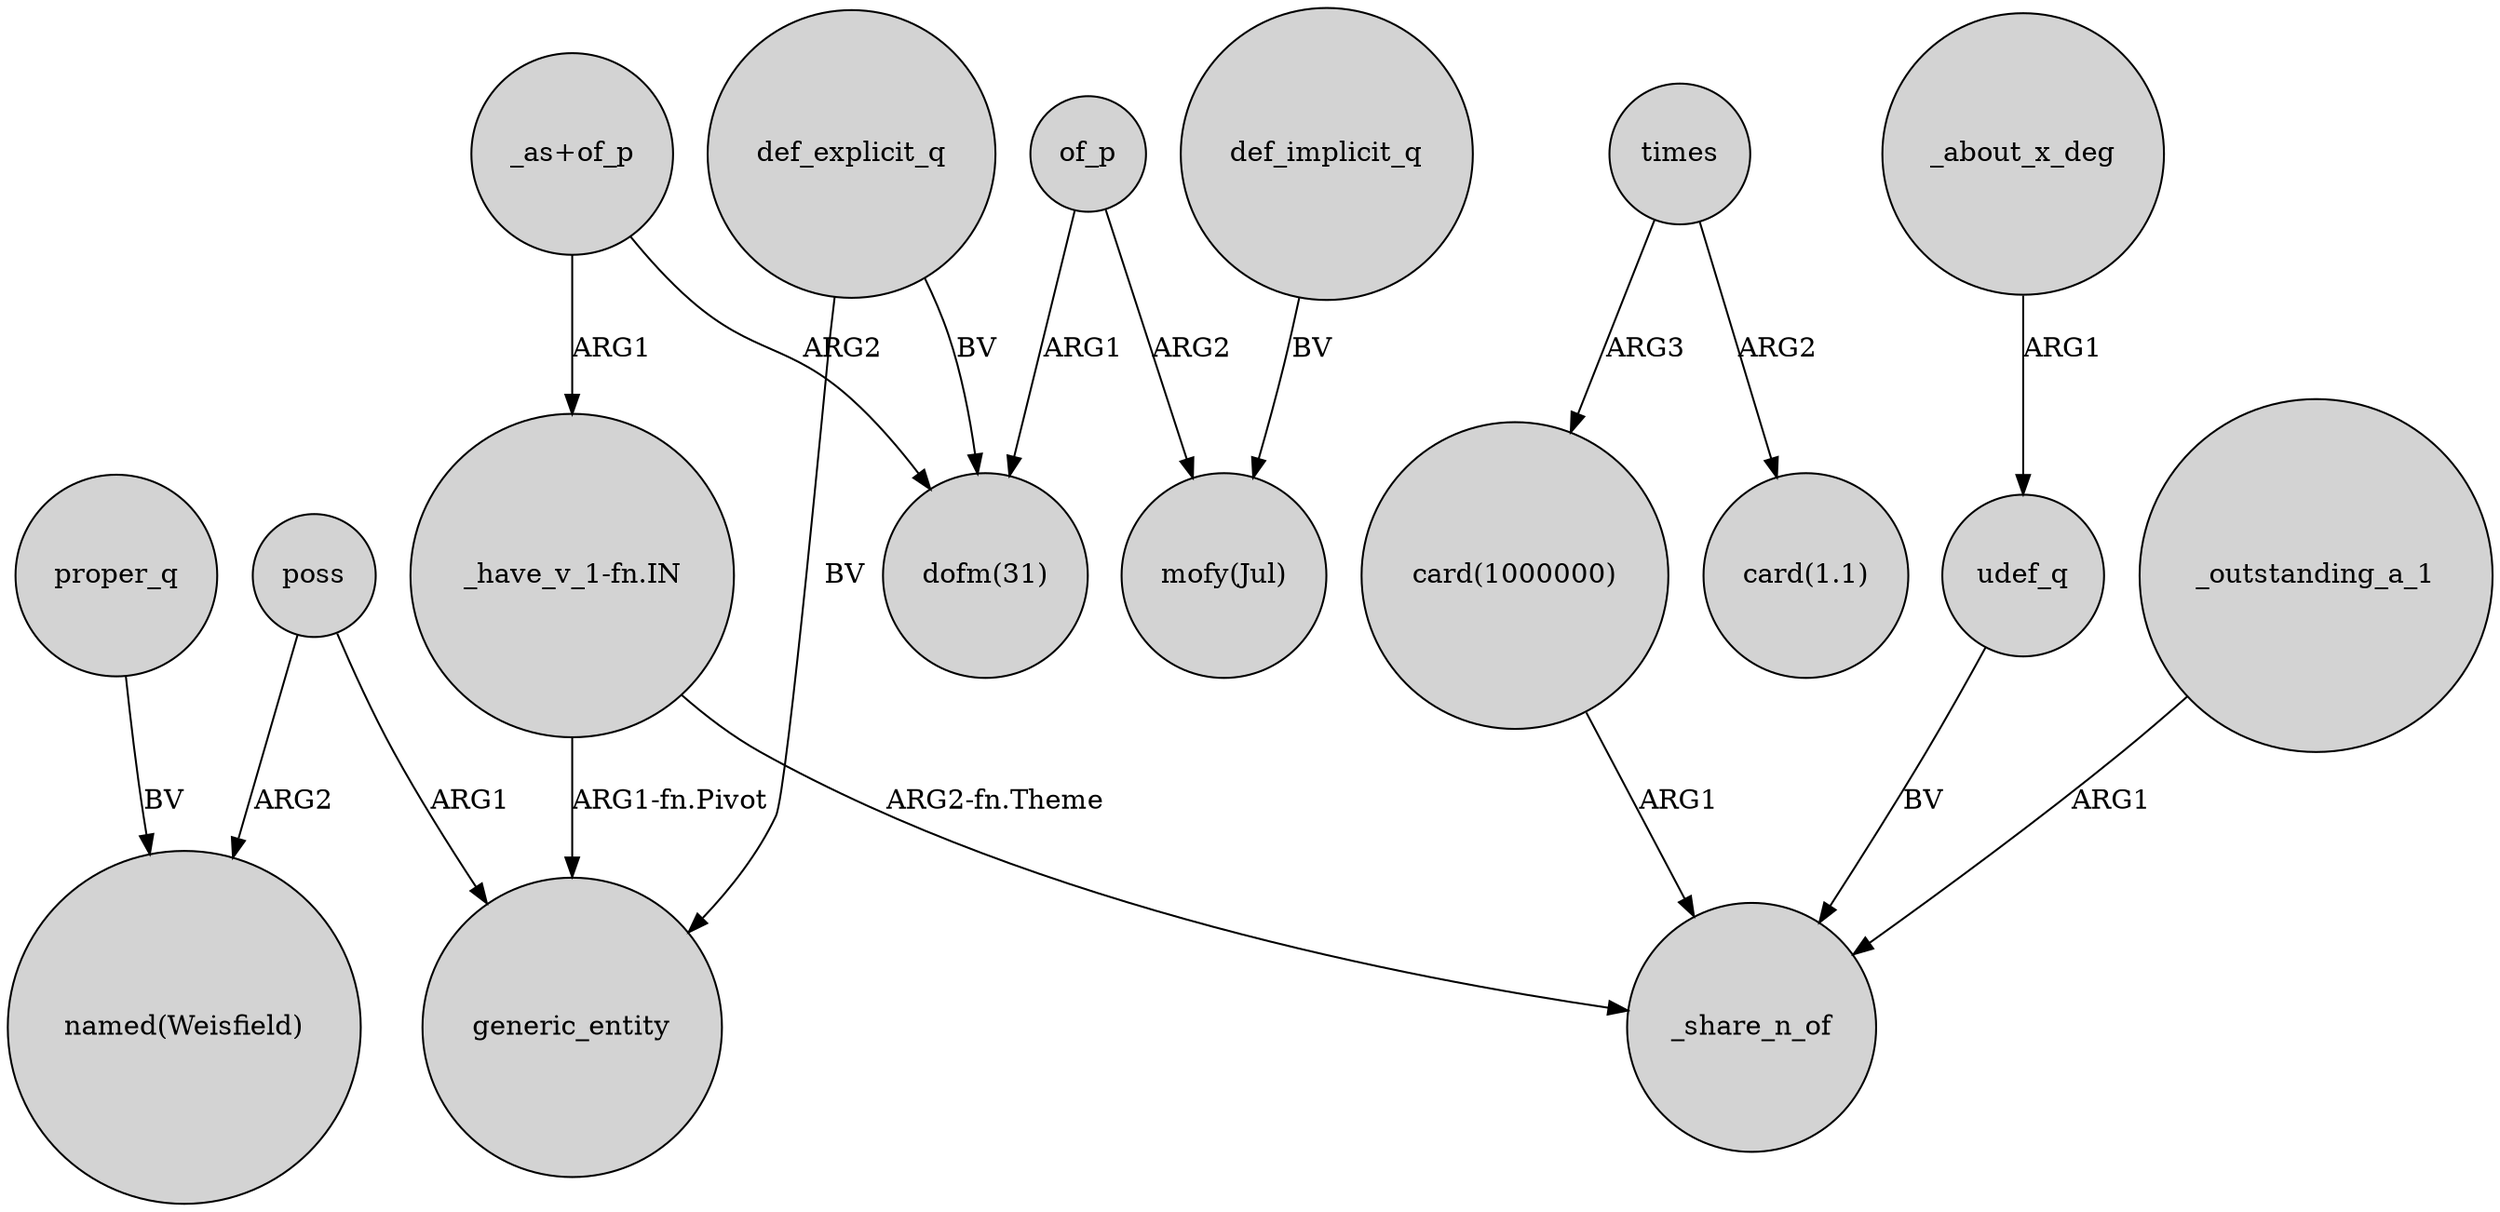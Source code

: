 digraph {
	node [shape=circle style=filled]
	def_explicit_q -> generic_entity [label=BV]
	"_as+of_p" -> "dofm(31)" [label=ARG2]
	poss -> generic_entity [label=ARG1]
	poss -> "named(Weisfield)" [label=ARG2]
	times -> "card(1.1)" [label=ARG2]
	times -> "card(1000000)" [label=ARG3]
	def_explicit_q -> "dofm(31)" [label=BV]
	_about_x_deg -> udef_q [label=ARG1]
	"_have_v_1-fn.IN" -> generic_entity [label="ARG1-fn.Pivot"]
	"_have_v_1-fn.IN" -> _share_n_of [label="ARG2-fn.Theme"]
	proper_q -> "named(Weisfield)" [label=BV]
	"_as+of_p" -> "_have_v_1-fn.IN" [label=ARG1]
	of_p -> "dofm(31)" [label=ARG1]
	def_implicit_q -> "mofy(Jul)" [label=BV]
	_outstanding_a_1 -> _share_n_of [label=ARG1]
	of_p -> "mofy(Jul)" [label=ARG2]
	udef_q -> _share_n_of [label=BV]
	"card(1000000)" -> _share_n_of [label=ARG1]
}
